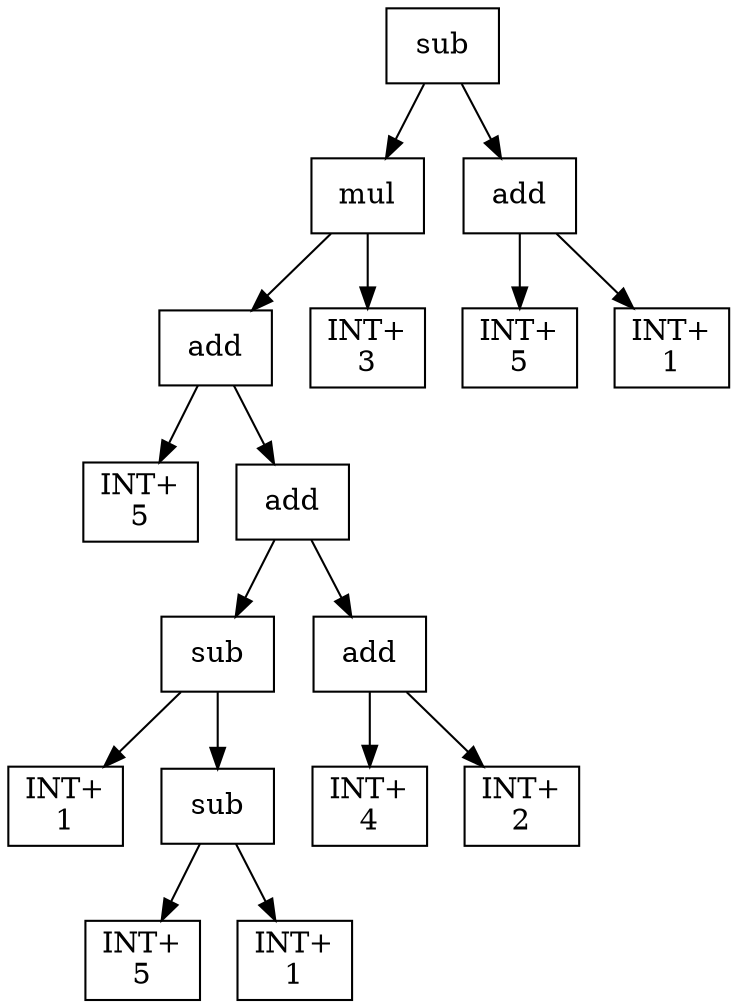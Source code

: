 digraph expr {
  node [shape=box];
  n1 [label="sub"];
  n2 [label="mul"];
  n3 [label="add"];
  n4 [label="INT+\n5"];
  n5 [label="add"];
  n6 [label="sub"];
  n7 [label="INT+\n1"];
  n8 [label="sub"];
  n9 [label="INT+\n5"];
  n10 [label="INT+\n1"];
  n8 -> n9;
  n8 -> n10;
  n6 -> n7;
  n6 -> n8;
  n11 [label="add"];
  n12 [label="INT+\n4"];
  n13 [label="INT+\n2"];
  n11 -> n12;
  n11 -> n13;
  n5 -> n6;
  n5 -> n11;
  n3 -> n4;
  n3 -> n5;
  n14 [label="INT+\n3"];
  n2 -> n3;
  n2 -> n14;
  n15 [label="add"];
  n16 [label="INT+\n5"];
  n17 [label="INT+\n1"];
  n15 -> n16;
  n15 -> n17;
  n1 -> n2;
  n1 -> n15;
}